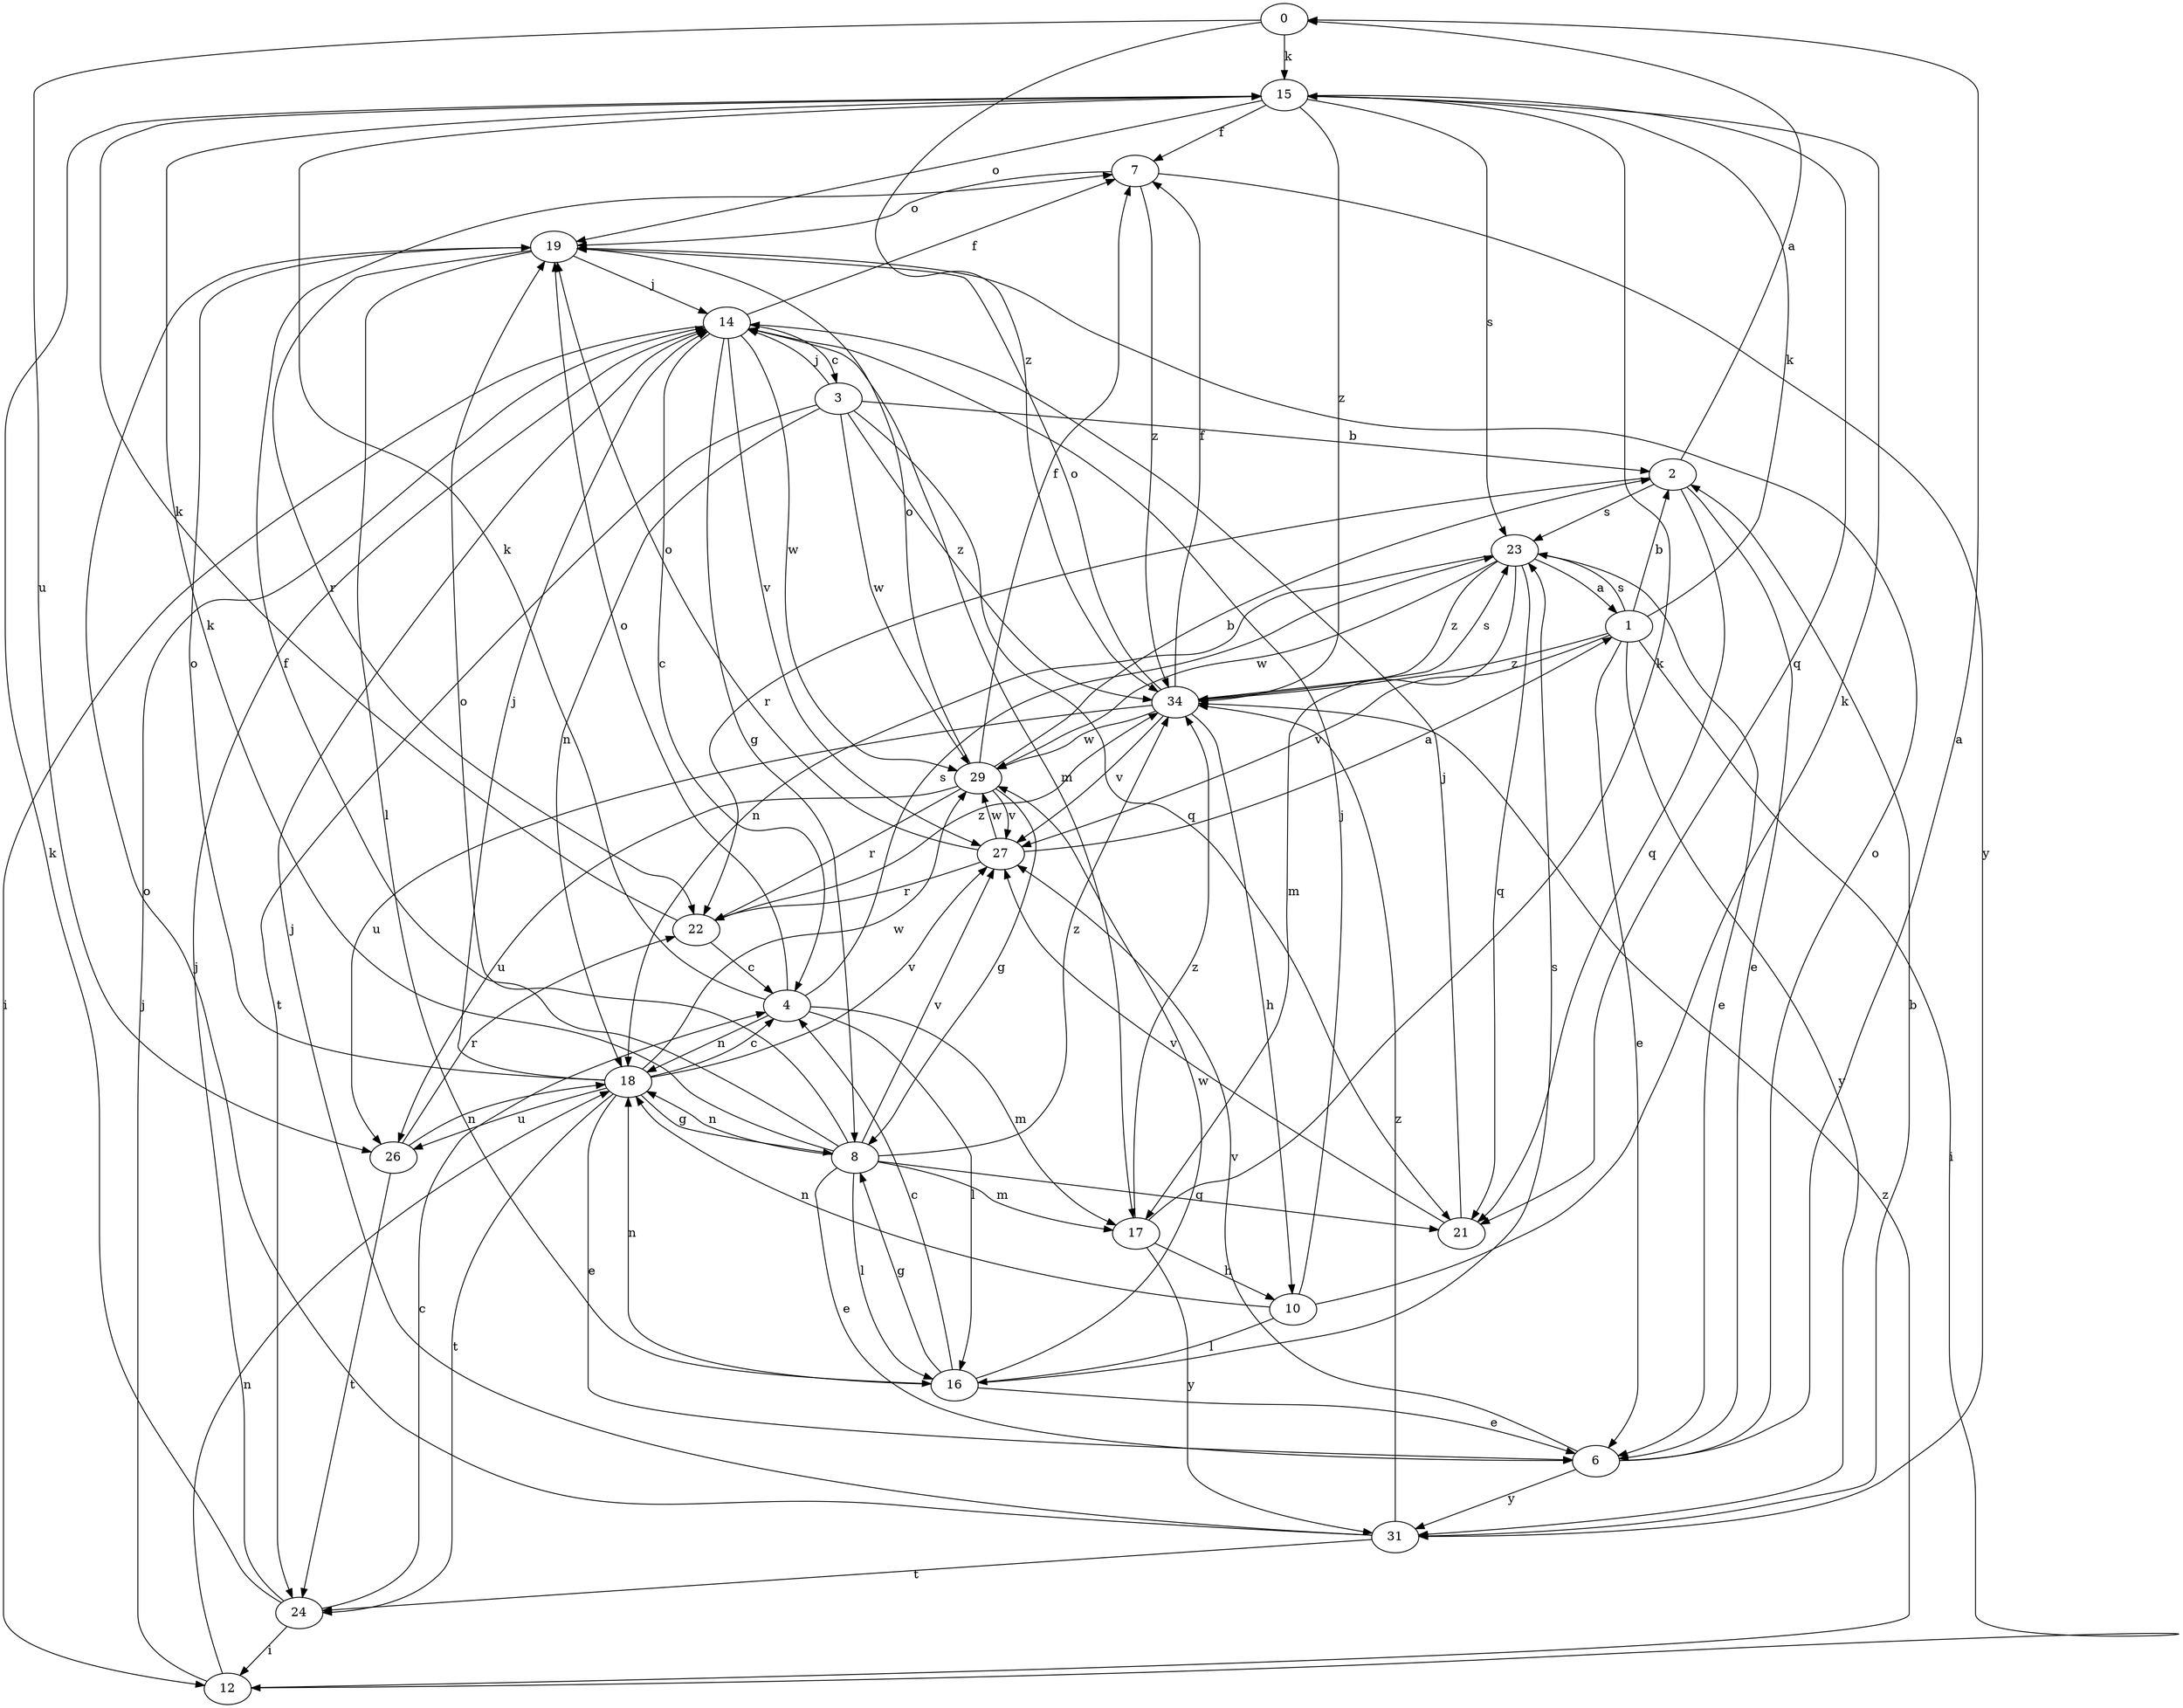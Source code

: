 strict digraph  {
0;
1;
2;
3;
4;
6;
7;
8;
10;
12;
14;
15;
16;
17;
18;
19;
21;
22;
23;
24;
26;
27;
29;
31;
34;
0 -> 15  [label=k];
0 -> 26  [label=u];
0 -> 34  [label=z];
1 -> 2  [label=b];
1 -> 6  [label=e];
1 -> 12  [label=i];
1 -> 15  [label=k];
1 -> 23  [label=s];
1 -> 27  [label=v];
1 -> 31  [label=y];
1 -> 34  [label=z];
2 -> 0  [label=a];
2 -> 6  [label=e];
2 -> 21  [label=q];
2 -> 22  [label=r];
2 -> 23  [label=s];
3 -> 2  [label=b];
3 -> 14  [label=j];
3 -> 18  [label=n];
3 -> 21  [label=q];
3 -> 24  [label=t];
3 -> 29  [label=w];
3 -> 34  [label=z];
4 -> 15  [label=k];
4 -> 16  [label=l];
4 -> 17  [label=m];
4 -> 18  [label=n];
4 -> 19  [label=o];
4 -> 23  [label=s];
6 -> 0  [label=a];
6 -> 19  [label=o];
6 -> 27  [label=v];
6 -> 31  [label=y];
7 -> 19  [label=o];
7 -> 31  [label=y];
7 -> 34  [label=z];
8 -> 6  [label=e];
8 -> 7  [label=f];
8 -> 15  [label=k];
8 -> 16  [label=l];
8 -> 17  [label=m];
8 -> 18  [label=n];
8 -> 19  [label=o];
8 -> 21  [label=q];
8 -> 27  [label=v];
8 -> 34  [label=z];
10 -> 14  [label=j];
10 -> 15  [label=k];
10 -> 16  [label=l];
10 -> 18  [label=n];
12 -> 14  [label=j];
12 -> 18  [label=n];
12 -> 34  [label=z];
14 -> 3  [label=c];
14 -> 4  [label=c];
14 -> 7  [label=f];
14 -> 8  [label=g];
14 -> 12  [label=i];
14 -> 17  [label=m];
14 -> 27  [label=v];
14 -> 29  [label=w];
15 -> 7  [label=f];
15 -> 19  [label=o];
15 -> 21  [label=q];
15 -> 23  [label=s];
15 -> 34  [label=z];
16 -> 4  [label=c];
16 -> 6  [label=e];
16 -> 8  [label=g];
16 -> 18  [label=n];
16 -> 23  [label=s];
16 -> 29  [label=w];
17 -> 10  [label=h];
17 -> 15  [label=k];
17 -> 31  [label=y];
17 -> 34  [label=z];
18 -> 4  [label=c];
18 -> 6  [label=e];
18 -> 8  [label=g];
18 -> 14  [label=j];
18 -> 19  [label=o];
18 -> 24  [label=t];
18 -> 26  [label=u];
18 -> 27  [label=v];
18 -> 29  [label=w];
19 -> 14  [label=j];
19 -> 16  [label=l];
19 -> 22  [label=r];
21 -> 14  [label=j];
21 -> 27  [label=v];
22 -> 4  [label=c];
22 -> 15  [label=k];
22 -> 34  [label=z];
23 -> 1  [label=a];
23 -> 6  [label=e];
23 -> 17  [label=m];
23 -> 18  [label=n];
23 -> 21  [label=q];
23 -> 29  [label=w];
23 -> 34  [label=z];
24 -> 4  [label=c];
24 -> 12  [label=i];
24 -> 14  [label=j];
24 -> 15  [label=k];
26 -> 18  [label=n];
26 -> 22  [label=r];
26 -> 24  [label=t];
27 -> 1  [label=a];
27 -> 19  [label=o];
27 -> 22  [label=r];
27 -> 29  [label=w];
29 -> 2  [label=b];
29 -> 7  [label=f];
29 -> 8  [label=g];
29 -> 19  [label=o];
29 -> 22  [label=r];
29 -> 26  [label=u];
29 -> 27  [label=v];
31 -> 2  [label=b];
31 -> 14  [label=j];
31 -> 19  [label=o];
31 -> 24  [label=t];
31 -> 34  [label=z];
34 -> 7  [label=f];
34 -> 10  [label=h];
34 -> 19  [label=o];
34 -> 23  [label=s];
34 -> 26  [label=u];
34 -> 27  [label=v];
34 -> 29  [label=w];
}
